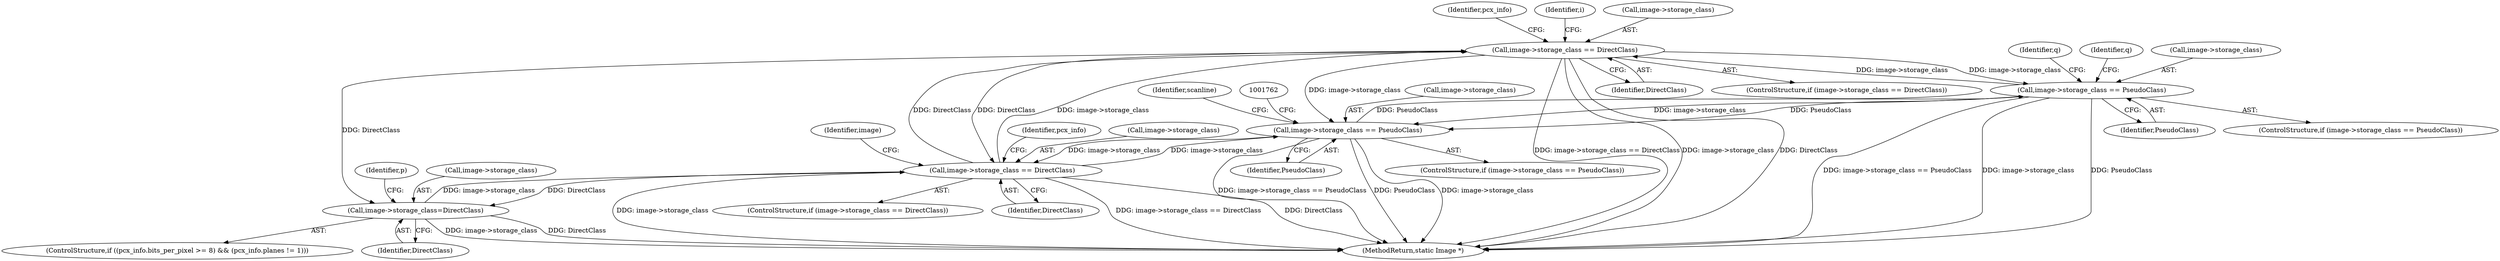 digraph "0_ImageMagick_f6e9d0d9955e85bdd7540b251cd50d598dacc5e6_44@pointer" {
"1001232" [label="(Call,image->storage_class == DirectClass)"];
"1001684" [label="(Call,image->storage_class == PseudoClass)"];
"1001232" [label="(Call,image->storage_class == DirectClass)"];
"1000985" [label="(Call,image->storage_class == DirectClass)"];
"1000630" [label="(Call,image->storage_class=DirectClass)"];
"1001756" [label="(Call,image->storage_class == PseudoClass)"];
"1001317" [label="(Identifier,pcx_info)"];
"1000630" [label="(Call,image->storage_class=DirectClass)"];
"1001239" [label="(Identifier,i)"];
"1001007" [label="(Identifier,pcx_info)"];
"1001684" [label="(Call,image->storage_class == PseudoClass)"];
"1001232" [label="(Call,image->storage_class == DirectClass)"];
"1001688" [label="(Identifier,PseudoClass)"];
"1001755" [label="(ControlStructure,if (image->storage_class == PseudoClass))"];
"1001757" [label="(Call,image->storage_class)"];
"1000984" [label="(ControlStructure,if (image->storage_class == DirectClass))"];
"1000618" [label="(ControlStructure,if ((pcx_info.bits_per_pixel >= 8) && (pcx_info.planes != 1)))"];
"1000636" [label="(Identifier,p)"];
"1000986" [label="(Call,image->storage_class)"];
"1000992" [label="(Identifier,image)"];
"1001756" [label="(Call,image->storage_class == PseudoClass)"];
"1001722" [label="(Identifier,q)"];
"1001692" [label="(Identifier,q)"];
"1001233" [label="(Call,image->storage_class)"];
"1000631" [label="(Call,image->storage_class)"];
"1001683" [label="(ControlStructure,if (image->storage_class == PseudoClass))"];
"1001760" [label="(Identifier,PseudoClass)"];
"1000985" [label="(Call,image->storage_class == DirectClass)"];
"1001917" [label="(MethodReturn,static Image *)"];
"1001236" [label="(Identifier,DirectClass)"];
"1001766" [label="(Identifier,scanline)"];
"1001231" [label="(ControlStructure,if (image->storage_class == DirectClass))"];
"1000989" [label="(Identifier,DirectClass)"];
"1001685" [label="(Call,image->storage_class)"];
"1000634" [label="(Identifier,DirectClass)"];
"1001232" -> "1001231"  [label="AST: "];
"1001232" -> "1001236"  [label="CFG: "];
"1001233" -> "1001232"  [label="AST: "];
"1001236" -> "1001232"  [label="AST: "];
"1001239" -> "1001232"  [label="CFG: "];
"1001317" -> "1001232"  [label="CFG: "];
"1001232" -> "1001917"  [label="DDG: image->storage_class == DirectClass"];
"1001232" -> "1001917"  [label="DDG: image->storage_class"];
"1001232" -> "1001917"  [label="DDG: DirectClass"];
"1001232" -> "1000630"  [label="DDG: DirectClass"];
"1001232" -> "1000985"  [label="DDG: DirectClass"];
"1001684" -> "1001232"  [label="DDG: image->storage_class"];
"1000985" -> "1001232"  [label="DDG: image->storage_class"];
"1000985" -> "1001232"  [label="DDG: DirectClass"];
"1001232" -> "1001684"  [label="DDG: image->storage_class"];
"1001232" -> "1001756"  [label="DDG: image->storage_class"];
"1001684" -> "1001683"  [label="AST: "];
"1001684" -> "1001688"  [label="CFG: "];
"1001685" -> "1001684"  [label="AST: "];
"1001688" -> "1001684"  [label="AST: "];
"1001692" -> "1001684"  [label="CFG: "];
"1001722" -> "1001684"  [label="CFG: "];
"1001684" -> "1001917"  [label="DDG: image->storage_class == PseudoClass"];
"1001684" -> "1001917"  [label="DDG: image->storage_class"];
"1001684" -> "1001917"  [label="DDG: PseudoClass"];
"1001756" -> "1001684"  [label="DDG: PseudoClass"];
"1001684" -> "1001756"  [label="DDG: image->storage_class"];
"1001684" -> "1001756"  [label="DDG: PseudoClass"];
"1000985" -> "1000984"  [label="AST: "];
"1000985" -> "1000989"  [label="CFG: "];
"1000986" -> "1000985"  [label="AST: "];
"1000989" -> "1000985"  [label="AST: "];
"1000992" -> "1000985"  [label="CFG: "];
"1001007" -> "1000985"  [label="CFG: "];
"1000985" -> "1001917"  [label="DDG: DirectClass"];
"1000985" -> "1001917"  [label="DDG: image->storage_class"];
"1000985" -> "1001917"  [label="DDG: image->storage_class == DirectClass"];
"1000985" -> "1000630"  [label="DDG: DirectClass"];
"1000630" -> "1000985"  [label="DDG: image->storage_class"];
"1001756" -> "1000985"  [label="DDG: image->storage_class"];
"1000985" -> "1001756"  [label="DDG: image->storage_class"];
"1000630" -> "1000618"  [label="AST: "];
"1000630" -> "1000634"  [label="CFG: "];
"1000631" -> "1000630"  [label="AST: "];
"1000634" -> "1000630"  [label="AST: "];
"1000636" -> "1000630"  [label="CFG: "];
"1000630" -> "1001917"  [label="DDG: image->storage_class"];
"1000630" -> "1001917"  [label="DDG: DirectClass"];
"1001756" -> "1001755"  [label="AST: "];
"1001756" -> "1001760"  [label="CFG: "];
"1001757" -> "1001756"  [label="AST: "];
"1001760" -> "1001756"  [label="AST: "];
"1001762" -> "1001756"  [label="CFG: "];
"1001766" -> "1001756"  [label="CFG: "];
"1001756" -> "1001917"  [label="DDG: image->storage_class == PseudoClass"];
"1001756" -> "1001917"  [label="DDG: PseudoClass"];
"1001756" -> "1001917"  [label="DDG: image->storage_class"];
}
